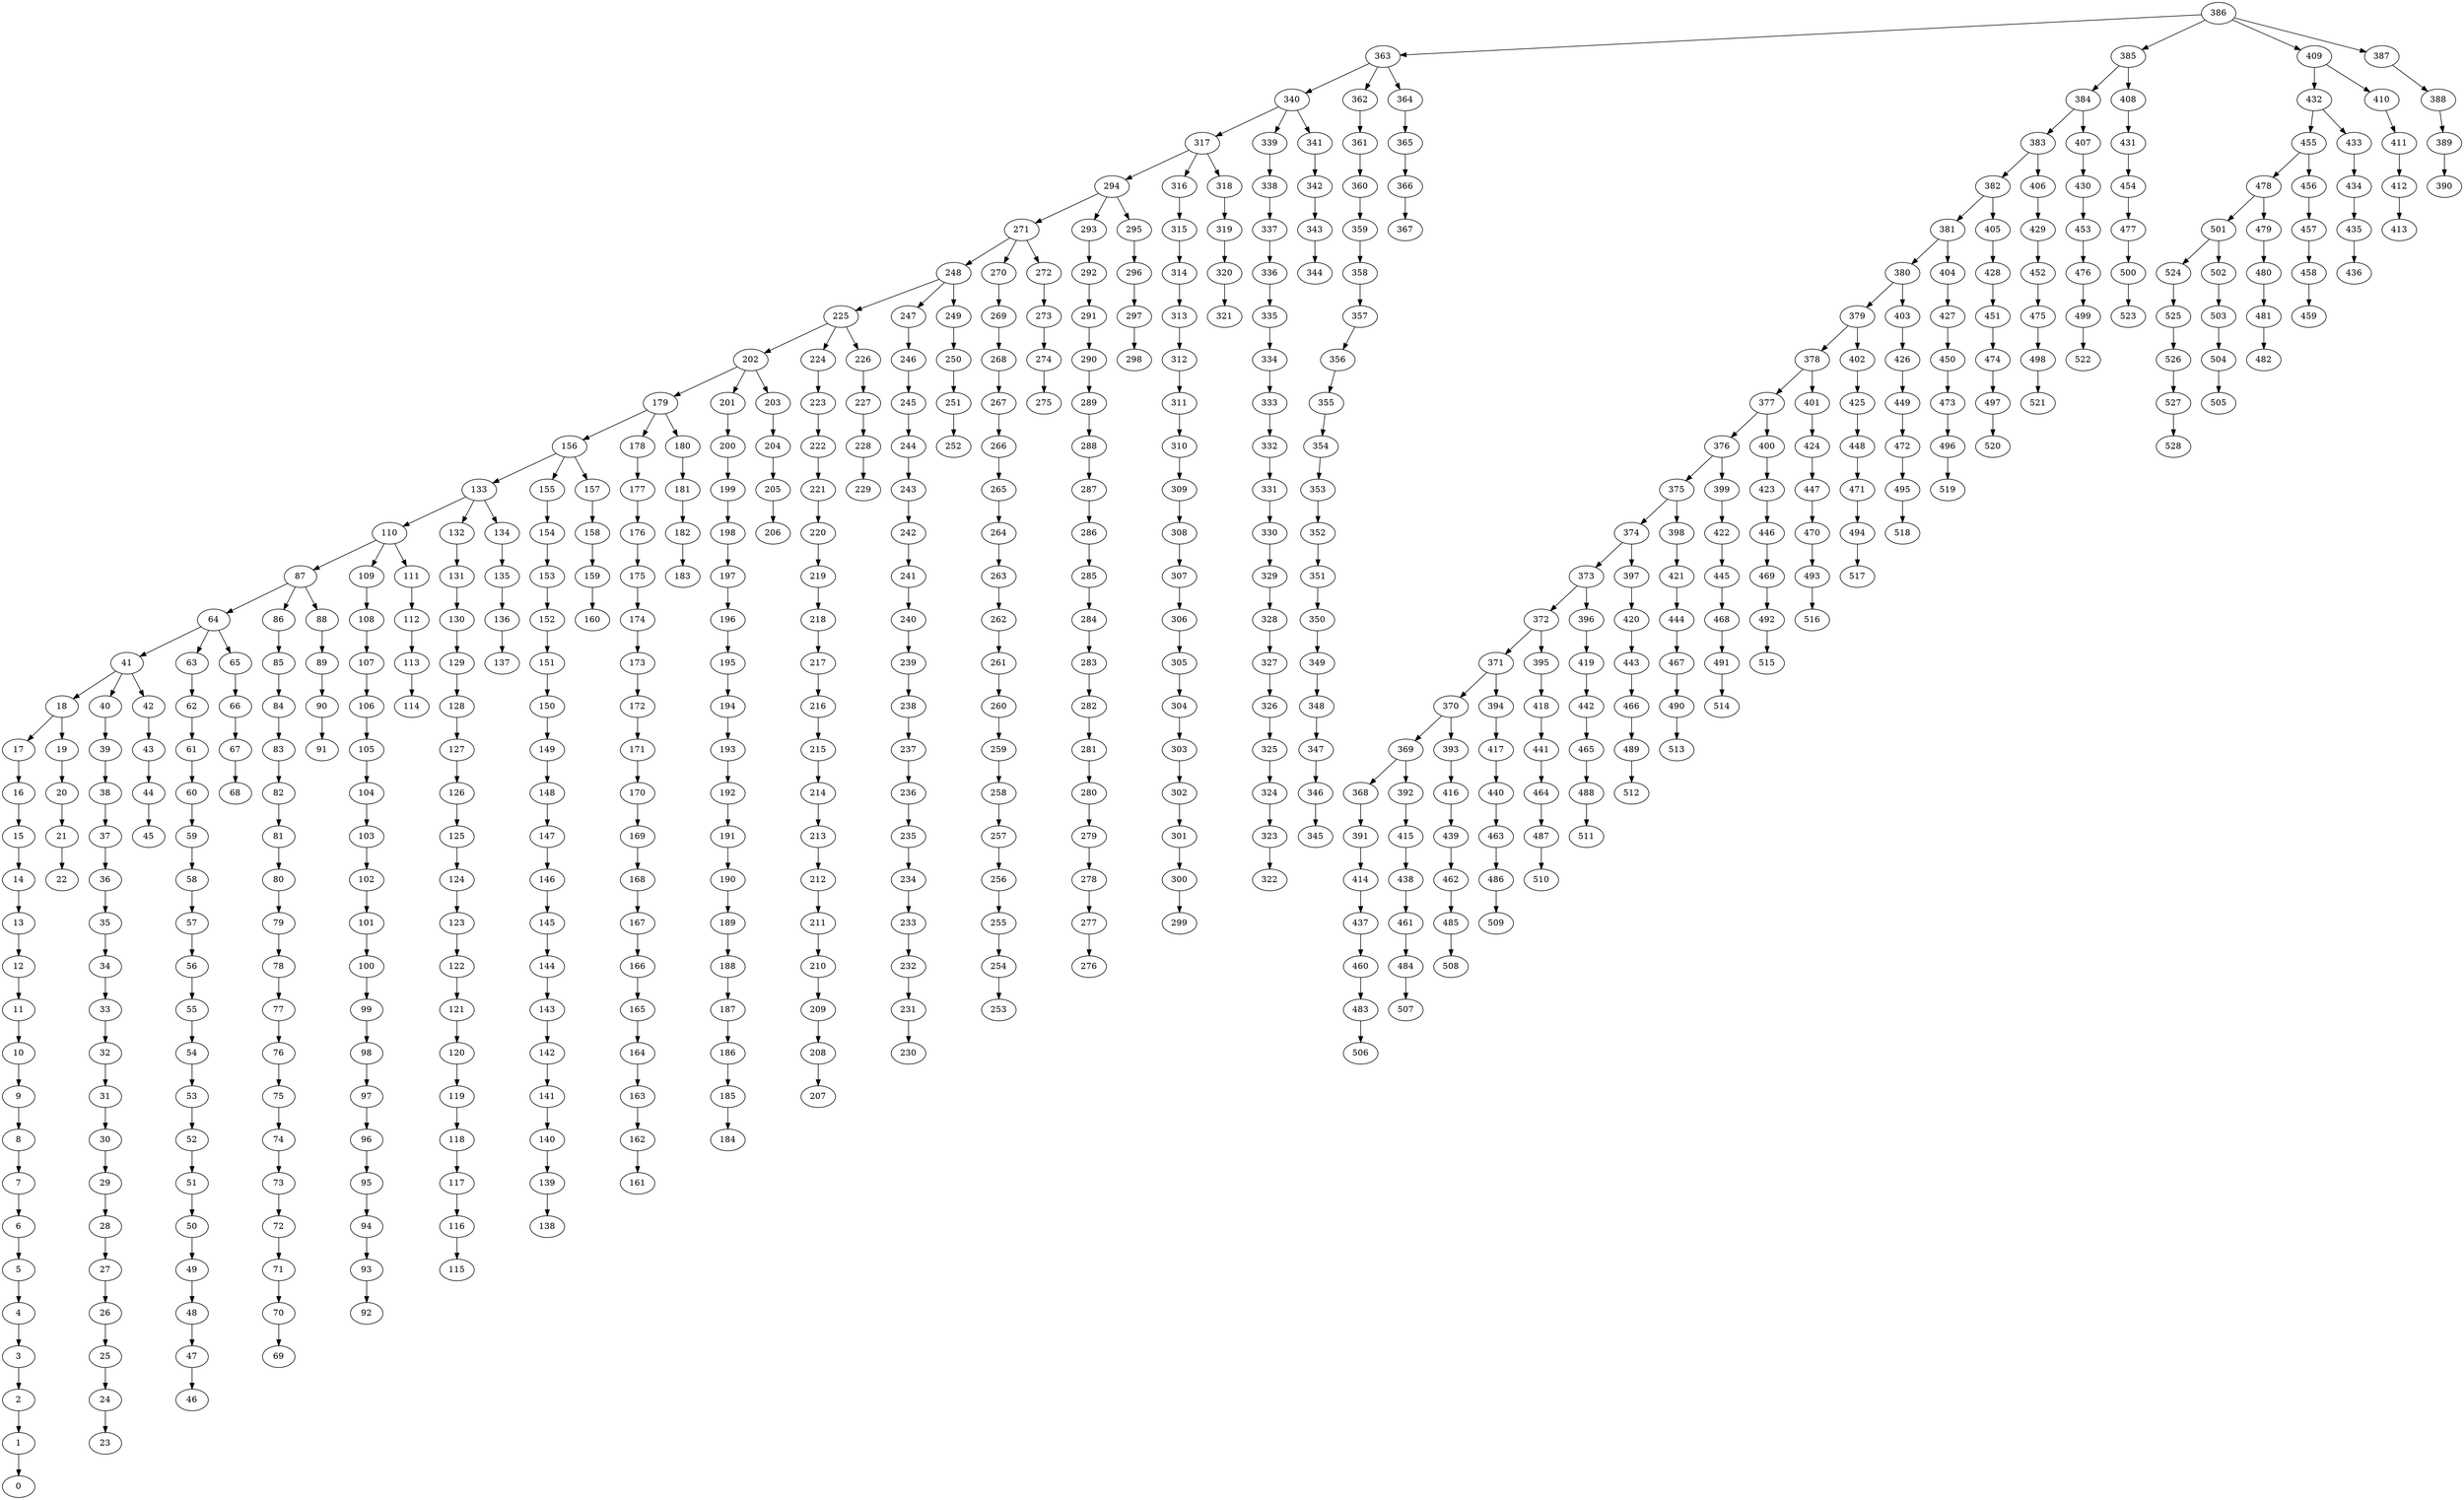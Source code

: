 digraph my_graph {
386 [label=386]
363 [label=363]
385 [label=385]
409 [label=409]
387 [label=387]
340 [label=340]
362 [label=362]
364 [label=364]
384 [label=384]
408 [label=408]
432 [label=432]
410 [label=410]
388 [label=388]
317 [label=317]
339 [label=339]
341 [label=341]
361 [label=361]
365 [label=365]
383 [label=383]
407 [label=407]
431 [label=431]
455 [label=455]
433 [label=433]
411 [label=411]
389 [label=389]
294 [label=294]
316 [label=316]
318 [label=318]
338 [label=338]
342 [label=342]
360 [label=360]
366 [label=366]
382 [label=382]
406 [label=406]
430 [label=430]
454 [label=454]
478 [label=478]
456 [label=456]
434 [label=434]
412 [label=412]
390 [label=390]
271 [label=271]
293 [label=293]
295 [label=295]
315 [label=315]
319 [label=319]
337 [label=337]
343 [label=343]
359 [label=359]
367 [label=367]
381 [label=381]
405 [label=405]
429 [label=429]
453 [label=453]
477 [label=477]
501 [label=501]
479 [label=479]
457 [label=457]
435 [label=435]
413 [label=413]
248 [label=248]
270 [label=270]
272 [label=272]
292 [label=292]
296 [label=296]
314 [label=314]
320 [label=320]
336 [label=336]
344 [label=344]
358 [label=358]
380 [label=380]
404 [label=404]
428 [label=428]
452 [label=452]
476 [label=476]
500 [label=500]
524 [label=524]
502 [label=502]
480 [label=480]
458 [label=458]
436 [label=436]
225 [label=225]
247 [label=247]
249 [label=249]
269 [label=269]
273 [label=273]
291 [label=291]
297 [label=297]
313 [label=313]
321 [label=321]
335 [label=335]
357 [label=357]
379 [label=379]
403 [label=403]
427 [label=427]
451 [label=451]
475 [label=475]
499 [label=499]
523 [label=523]
525 [label=525]
503 [label=503]
481 [label=481]
459 [label=459]
202 [label=202]
224 [label=224]
226 [label=226]
246 [label=246]
250 [label=250]
268 [label=268]
274 [label=274]
290 [label=290]
298 [label=298]
312 [label=312]
334 [label=334]
356 [label=356]
378 [label=378]
402 [label=402]
426 [label=426]
450 [label=450]
474 [label=474]
498 [label=498]
522 [label=522]
526 [label=526]
504 [label=504]
482 [label=482]
179 [label=179]
201 [label=201]
203 [label=203]
223 [label=223]
227 [label=227]
245 [label=245]
251 [label=251]
267 [label=267]
275 [label=275]
289 [label=289]
311 [label=311]
333 [label=333]
355 [label=355]
377 [label=377]
401 [label=401]
425 [label=425]
449 [label=449]
473 [label=473]
497 [label=497]
521 [label=521]
527 [label=527]
505 [label=505]
156 [label=156]
178 [label=178]
180 [label=180]
200 [label=200]
204 [label=204]
222 [label=222]
228 [label=228]
244 [label=244]
252 [label=252]
266 [label=266]
288 [label=288]
310 [label=310]
332 [label=332]
354 [label=354]
376 [label=376]
400 [label=400]
424 [label=424]
448 [label=448]
472 [label=472]
496 [label=496]
520 [label=520]
528 [label=528]
133 [label=133]
155 [label=155]
157 [label=157]
177 [label=177]
181 [label=181]
199 [label=199]
205 [label=205]
221 [label=221]
229 [label=229]
243 [label=243]
265 [label=265]
287 [label=287]
309 [label=309]
331 [label=331]
353 [label=353]
375 [label=375]
399 [label=399]
423 [label=423]
447 [label=447]
471 [label=471]
495 [label=495]
519 [label=519]
110 [label=110]
132 [label=132]
134 [label=134]
154 [label=154]
158 [label=158]
176 [label=176]
182 [label=182]
198 [label=198]
206 [label=206]
220 [label=220]
242 [label=242]
264 [label=264]
286 [label=286]
308 [label=308]
330 [label=330]
352 [label=352]
374 [label=374]
398 [label=398]
422 [label=422]
446 [label=446]
470 [label=470]
494 [label=494]
518 [label=518]
87 [label=87]
109 [label=109]
111 [label=111]
131 [label=131]
135 [label=135]
153 [label=153]
159 [label=159]
175 [label=175]
183 [label=183]
197 [label=197]
219 [label=219]
241 [label=241]
263 [label=263]
285 [label=285]
307 [label=307]
329 [label=329]
351 [label=351]
373 [label=373]
397 [label=397]
421 [label=421]
445 [label=445]
469 [label=469]
493 [label=493]
517 [label=517]
64 [label=64]
86 [label=86]
88 [label=88]
108 [label=108]
112 [label=112]
130 [label=130]
136 [label=136]
152 [label=152]
160 [label=160]
174 [label=174]
196 [label=196]
218 [label=218]
240 [label=240]
262 [label=262]
284 [label=284]
306 [label=306]
328 [label=328]
350 [label=350]
372 [label=372]
396 [label=396]
420 [label=420]
444 [label=444]
468 [label=468]
492 [label=492]
516 [label=516]
41 [label=41]
63 [label=63]
65 [label=65]
85 [label=85]
89 [label=89]
107 [label=107]
113 [label=113]
129 [label=129]
137 [label=137]
151 [label=151]
173 [label=173]
195 [label=195]
217 [label=217]
239 [label=239]
261 [label=261]
283 [label=283]
305 [label=305]
327 [label=327]
349 [label=349]
371 [label=371]
395 [label=395]
419 [label=419]
443 [label=443]
467 [label=467]
491 [label=491]
515 [label=515]
18 [label=18]
40 [label=40]
42 [label=42]
62 [label=62]
66 [label=66]
84 [label=84]
90 [label=90]
106 [label=106]
114 [label=114]
128 [label=128]
150 [label=150]
172 [label=172]
194 [label=194]
216 [label=216]
238 [label=238]
260 [label=260]
282 [label=282]
304 [label=304]
326 [label=326]
348 [label=348]
370 [label=370]
394 [label=394]
418 [label=418]
442 [label=442]
466 [label=466]
490 [label=490]
514 [label=514]
17 [label=17]
19 [label=19]
39 [label=39]
43 [label=43]
61 [label=61]
67 [label=67]
83 [label=83]
91 [label=91]
105 [label=105]
127 [label=127]
149 [label=149]
171 [label=171]
193 [label=193]
215 [label=215]
237 [label=237]
259 [label=259]
281 [label=281]
303 [label=303]
325 [label=325]
347 [label=347]
369 [label=369]
393 [label=393]
417 [label=417]
441 [label=441]
465 [label=465]
489 [label=489]
513 [label=513]
16 [label=16]
20 [label=20]
38 [label=38]
44 [label=44]
60 [label=60]
68 [label=68]
82 [label=82]
104 [label=104]
126 [label=126]
148 [label=148]
170 [label=170]
192 [label=192]
214 [label=214]
236 [label=236]
258 [label=258]
280 [label=280]
302 [label=302]
324 [label=324]
346 [label=346]
368 [label=368]
392 [label=392]
416 [label=416]
440 [label=440]
464 [label=464]
488 [label=488]
512 [label=512]
15 [label=15]
21 [label=21]
37 [label=37]
45 [label=45]
59 [label=59]
81 [label=81]
103 [label=103]
125 [label=125]
147 [label=147]
169 [label=169]
191 [label=191]
213 [label=213]
235 [label=235]
257 [label=257]
279 [label=279]
301 [label=301]
323 [label=323]
345 [label=345]
391 [label=391]
415 [label=415]
439 [label=439]
463 [label=463]
487 [label=487]
511 [label=511]
14 [label=14]
22 [label=22]
36 [label=36]
58 [label=58]
80 [label=80]
102 [label=102]
124 [label=124]
146 [label=146]
168 [label=168]
190 [label=190]
212 [label=212]
234 [label=234]
256 [label=256]
278 [label=278]
300 [label=300]
322 [label=322]
414 [label=414]
438 [label=438]
462 [label=462]
486 [label=486]
510 [label=510]
13 [label=13]
35 [label=35]
57 [label=57]
79 [label=79]
101 [label=101]
123 [label=123]
145 [label=145]
167 [label=167]
189 [label=189]
211 [label=211]
233 [label=233]
255 [label=255]
277 [label=277]
299 [label=299]
437 [label=437]
461 [label=461]
485 [label=485]
509 [label=509]
12 [label=12]
34 [label=34]
56 [label=56]
78 [label=78]
100 [label=100]
122 [label=122]
144 [label=144]
166 [label=166]
188 [label=188]
210 [label=210]
232 [label=232]
254 [label=254]
276 [label=276]
460 [label=460]
484 [label=484]
508 [label=508]
11 [label=11]
33 [label=33]
55 [label=55]
77 [label=77]
99 [label=99]
121 [label=121]
143 [label=143]
165 [label=165]
187 [label=187]
209 [label=209]
231 [label=231]
253 [label=253]
483 [label=483]
507 [label=507]
10 [label=10]
32 [label=32]
54 [label=54]
76 [label=76]
98 [label=98]
120 [label=120]
142 [label=142]
164 [label=164]
186 [label=186]
208 [label=208]
230 [label=230]
506 [label=506]
9 [label=9]
31 [label=31]
53 [label=53]
75 [label=75]
97 [label=97]
119 [label=119]
141 [label=141]
163 [label=163]
185 [label=185]
207 [label=207]
8 [label=8]
30 [label=30]
52 [label=52]
74 [label=74]
96 [label=96]
118 [label=118]
140 [label=140]
162 [label=162]
184 [label=184]
7 [label=7]
29 [label=29]
51 [label=51]
73 [label=73]
95 [label=95]
117 [label=117]
139 [label=139]
161 [label=161]
6 [label=6]
28 [label=28]
50 [label=50]
72 [label=72]
94 [label=94]
116 [label=116]
138 [label=138]
5 [label=5]
27 [label=27]
49 [label=49]
71 [label=71]
93 [label=93]
115 [label=115]
4 [label=4]
26 [label=26]
48 [label=48]
70 [label=70]
92 [label=92]
3 [label=3]
25 [label=25]
47 [label=47]
69 [label=69]
2 [label=2]
24 [label=24]
46 [label=46]
1 [label=1]
23 [label=23]
0 [label=0]
386->363
386->385
386->409
386->387
363->340
363->362
363->364
385->384
385->408
409->432
409->410
387->388
340->317
340->339
340->341
362->361
364->365
384->383
384->407
408->431
432->455
432->433
410->411
388->389
317->294
317->316
317->318
339->338
341->342
361->360
365->366
383->382
383->406
407->430
431->454
455->478
455->456
433->434
411->412
389->390
294->271
294->293
294->295
316->315
318->319
338->337
342->343
360->359
366->367
382->381
382->405
406->429
430->453
454->477
478->501
478->479
456->457
434->435
412->413
271->248
271->270
271->272
293->292
295->296
315->314
319->320
337->336
343->344
359->358
381->380
381->404
405->428
429->452
453->476
477->500
501->524
501->502
479->480
457->458
435->436
248->225
248->247
248->249
270->269
272->273
292->291
296->297
314->313
320->321
336->335
358->357
380->379
380->403
404->427
428->451
452->475
476->499
500->523
524->525
502->503
480->481
458->459
225->202
225->224
225->226
247->246
249->250
269->268
273->274
291->290
297->298
313->312
335->334
357->356
379->378
379->402
403->426
427->450
451->474
475->498
499->522
525->526
503->504
481->482
202->179
202->201
202->203
224->223
226->227
246->245
250->251
268->267
274->275
290->289
312->311
334->333
356->355
378->377
378->401
402->425
426->449
450->473
474->497
498->521
526->527
504->505
179->156
179->178
179->180
201->200
203->204
223->222
227->228
245->244
251->252
267->266
289->288
311->310
333->332
355->354
377->376
377->400
401->424
425->448
449->472
473->496
497->520
527->528
156->133
156->155
156->157
178->177
180->181
200->199
204->205
222->221
228->229
244->243
266->265
288->287
310->309
332->331
354->353
376->375
376->399
400->423
424->447
448->471
472->495
496->519
133->110
133->132
133->134
155->154
157->158
177->176
181->182
199->198
205->206
221->220
243->242
265->264
287->286
309->308
331->330
353->352
375->374
375->398
399->422
423->446
447->470
471->494
495->518
110->87
110->109
110->111
132->131
134->135
154->153
158->159
176->175
182->183
198->197
220->219
242->241
264->263
286->285
308->307
330->329
352->351
374->373
374->397
398->421
422->445
446->469
470->493
494->517
87->64
87->86
87->88
109->108
111->112
131->130
135->136
153->152
159->160
175->174
197->196
219->218
241->240
263->262
285->284
307->306
329->328
351->350
373->372
373->396
397->420
421->444
445->468
469->492
493->516
64->41
64->63
64->65
86->85
88->89
108->107
112->113
130->129
136->137
152->151
174->173
196->195
218->217
240->239
262->261
284->283
306->305
328->327
350->349
372->371
372->395
396->419
420->443
444->467
468->491
492->515
41->18
41->40
41->42
63->62
65->66
85->84
89->90
107->106
113->114
129->128
151->150
173->172
195->194
217->216
239->238
261->260
283->282
305->304
327->326
349->348
371->370
371->394
395->418
419->442
443->466
467->490
491->514
18->17
18->19
40->39
42->43
62->61
66->67
84->83
90->91
106->105
128->127
150->149
172->171
194->193
216->215
238->237
260->259
282->281
304->303
326->325
348->347
370->369
370->393
394->417
418->441
442->465
466->489
490->513
17->16
19->20
39->38
43->44
61->60
67->68
83->82
105->104
127->126
149->148
171->170
193->192
215->214
237->236
259->258
281->280
303->302
325->324
347->346
369->368
369->392
393->416
417->440
441->464
465->488
489->512
16->15
20->21
38->37
44->45
60->59
82->81
104->103
126->125
148->147
170->169
192->191
214->213
236->235
258->257
280->279
302->301
324->323
346->345
368->391
392->415
416->439
440->463
464->487
488->511
15->14
21->22
37->36
59->58
81->80
103->102
125->124
147->146
169->168
191->190
213->212
235->234
257->256
279->278
301->300
323->322
391->414
415->438
439->462
463->486
487->510
14->13
36->35
58->57
80->79
102->101
124->123
146->145
168->167
190->189
212->211
234->233
256->255
278->277
300->299
414->437
438->461
462->485
486->509
13->12
35->34
57->56
79->78
101->100
123->122
145->144
167->166
189->188
211->210
233->232
255->254
277->276
437->460
461->484
485->508
12->11
34->33
56->55
78->77
100->99
122->121
144->143
166->165
188->187
210->209
232->231
254->253
460->483
484->507
11->10
33->32
55->54
77->76
99->98
121->120
143->142
165->164
187->186
209->208
231->230
483->506
10->9
32->31
54->53
76->75
98->97
120->119
142->141
164->163
186->185
208->207
9->8
31->30
53->52
75->74
97->96
119->118
141->140
163->162
185->184
8->7
30->29
52->51
74->73
96->95
118->117
140->139
162->161
7->6
29->28
51->50
73->72
95->94
117->116
139->138
6->5
28->27
50->49
72->71
94->93
116->115
5->4
27->26
49->48
71->70
93->92
4->3
26->25
48->47
70->69
3->2
25->24
47->46
2->1
24->23
1->0
}